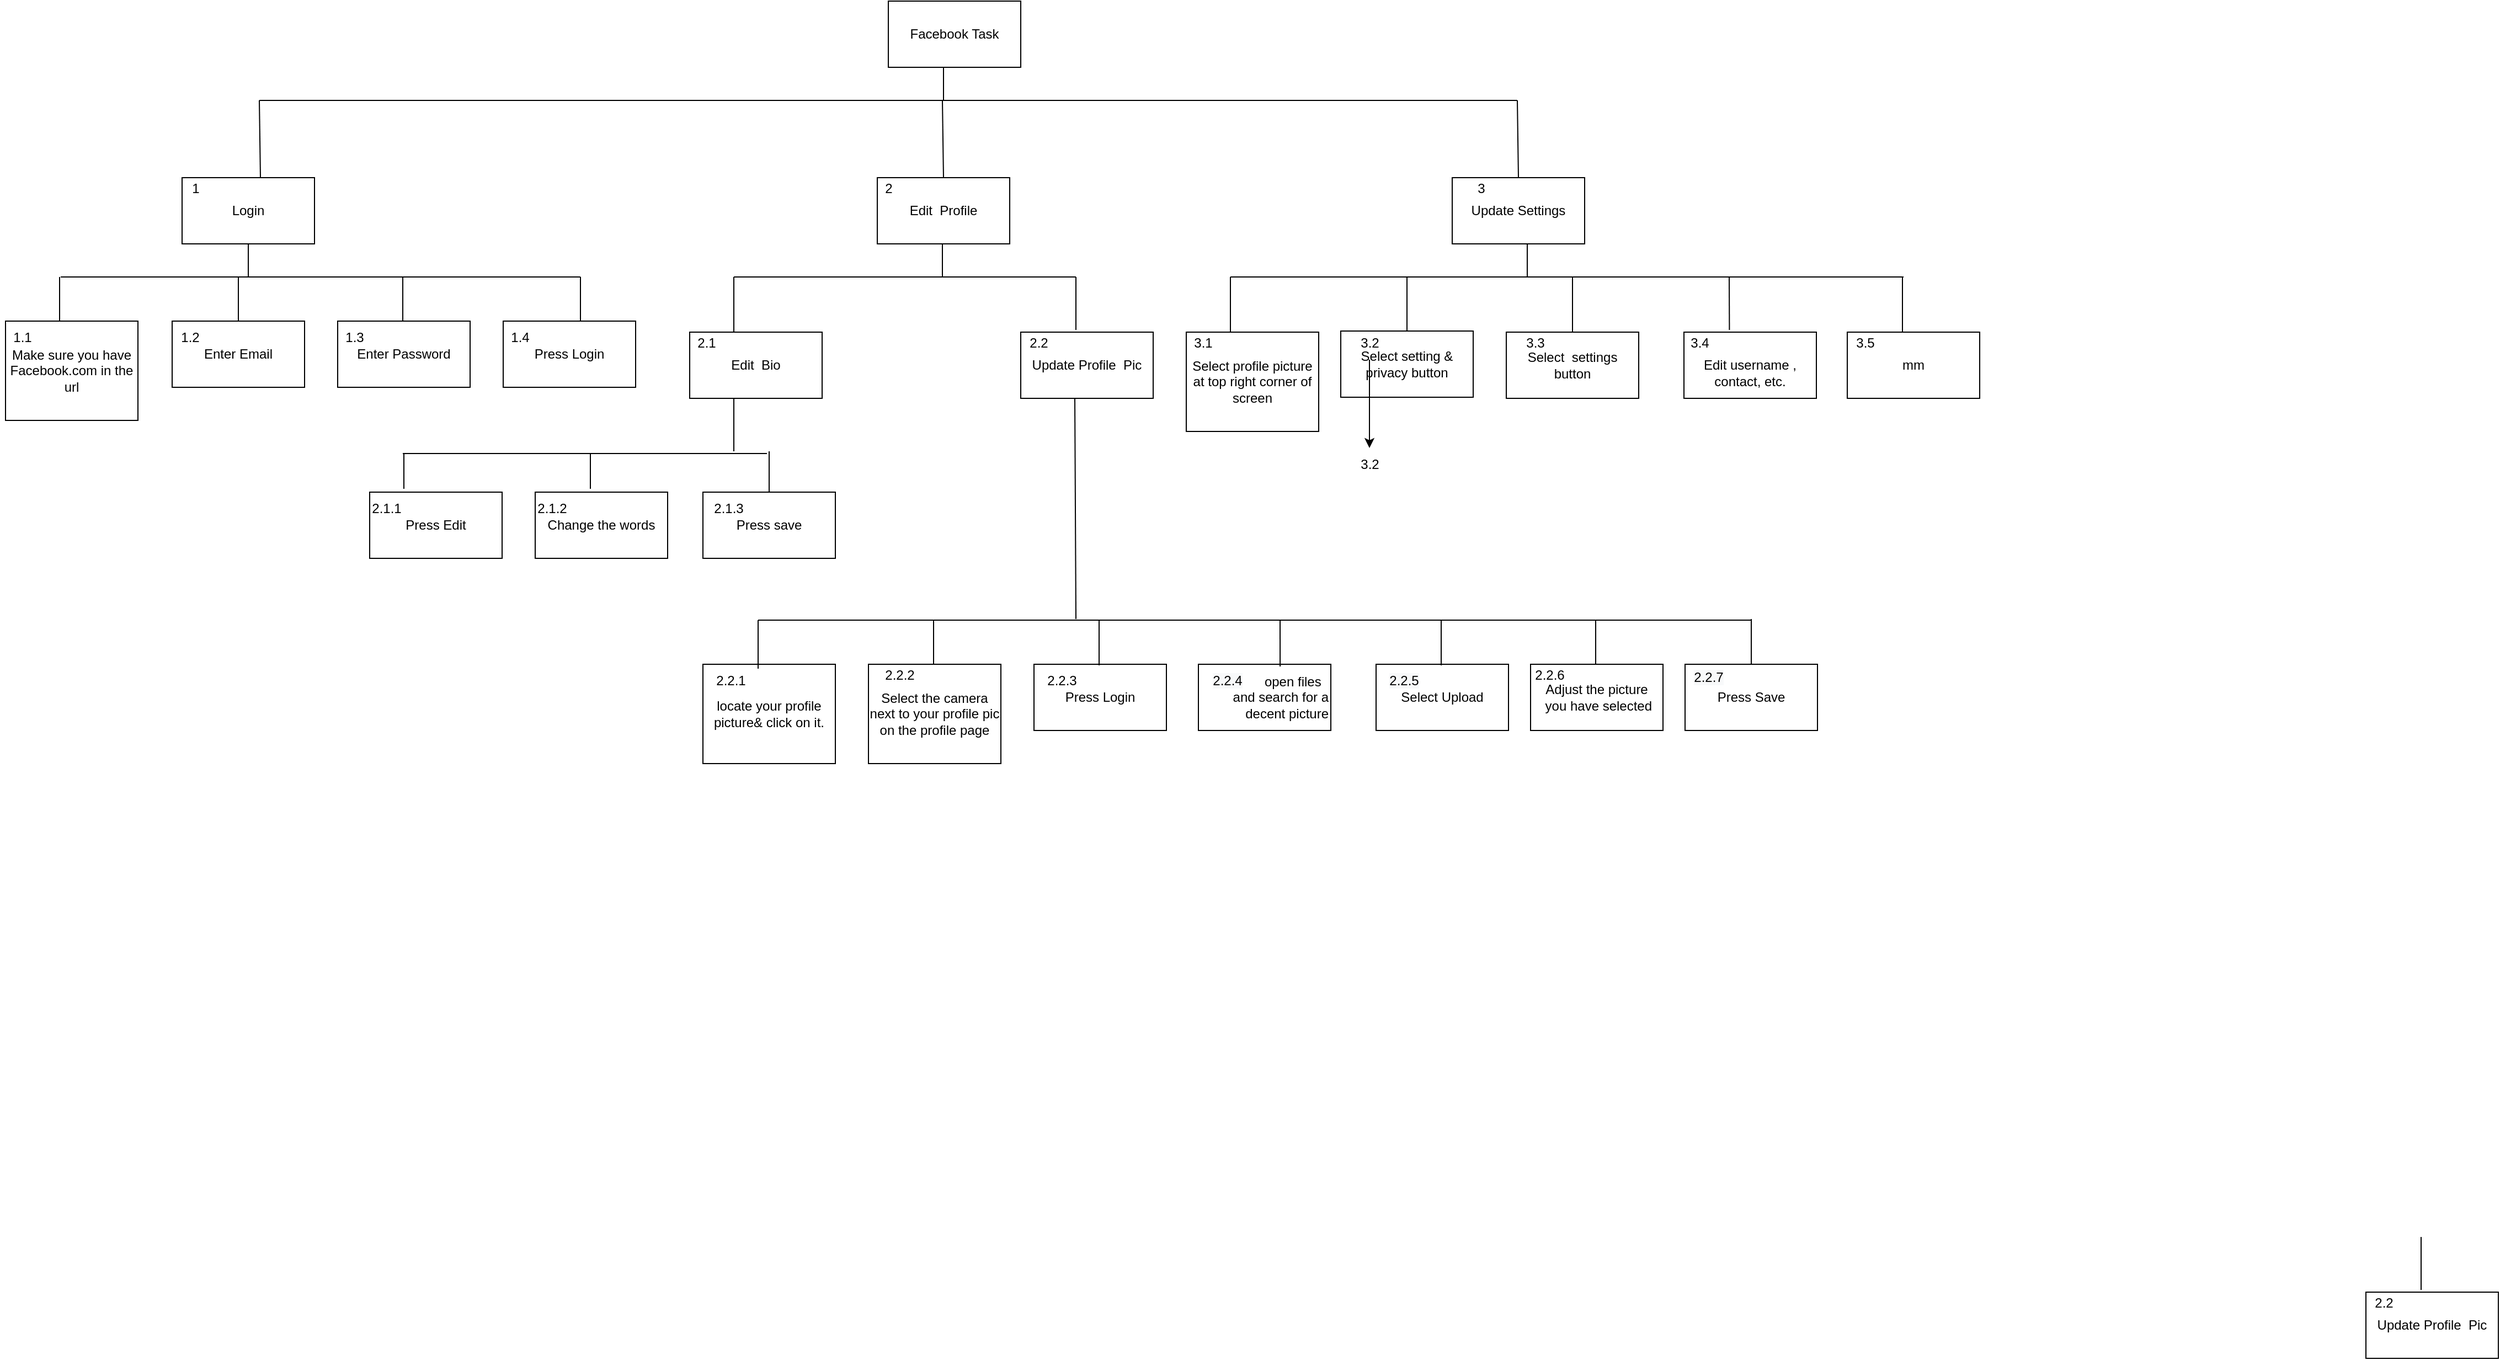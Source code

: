 <mxfile version="20.3.3" type="github"><diagram id="Eea63mSRXj5A_AZXG9gN" name="Page-1"><mxGraphModel dx="1747" dy="1586" grid="1" gridSize="10" guides="1" tooltips="1" connect="1" arrows="1" fold="1" page="1" pageScale="1" pageWidth="850" pageHeight="1100" math="0" shadow="0"><root><mxCell id="0"/><mxCell id="1" parent="0"/><mxCell id="N-fmSVUgaP3WKu6GnNpg-1" value="Edit &amp;nbsp;Profile" style="rounded=0;whiteSpace=wrap;html=1;" parent="1" vertex="1"><mxGeometry x="700" y="150" width="120" height="60" as="geometry"/></mxCell><mxCell id="N-fmSVUgaP3WKu6GnNpg-2" value="Login" style="rounded=0;whiteSpace=wrap;html=1;" parent="1" vertex="1"><mxGeometry x="70" y="150" width="120" height="60" as="geometry"/></mxCell><mxCell id="N-fmSVUgaP3WKu6GnNpg-4" value="Enter Email" style="rounded=0;whiteSpace=wrap;html=1;" parent="1" vertex="1"><mxGeometry x="61" y="280" width="120" height="60" as="geometry"/></mxCell><mxCell id="N-fmSVUgaP3WKu6GnNpg-5" value="Enter Password" style="rounded=0;whiteSpace=wrap;html=1;" parent="1" vertex="1"><mxGeometry x="211" y="280" width="120" height="60" as="geometry"/></mxCell><mxCell id="N-fmSVUgaP3WKu6GnNpg-6" value="Press Login" style="rounded=0;whiteSpace=wrap;html=1;" parent="1" vertex="1"><mxGeometry x="361" y="280" width="120" height="60" as="geometry"/></mxCell><mxCell id="N-fmSVUgaP3WKu6GnNpg-7" value="locate your profile picture&amp;amp; click on it." style="rounded=0;whiteSpace=wrap;html=1;" parent="1" vertex="1"><mxGeometry x="542" y="591" width="120" height="90" as="geometry"/></mxCell><mxCell id="N-fmSVUgaP3WKu6GnNpg-8" value="Select the camera next to your profile pic on the profile page" style="rounded=0;whiteSpace=wrap;html=1;" parent="1" vertex="1"><mxGeometry x="692" y="591" width="120" height="90" as="geometry"/></mxCell><mxCell id="N-fmSVUgaP3WKu6GnNpg-9" value="Press Login" style="rounded=0;whiteSpace=wrap;html=1;" parent="1" vertex="1"><mxGeometry x="842" y="591" width="120" height="60" as="geometry"/></mxCell><mxCell id="N-fmSVUgaP3WKu6GnNpg-13" value="Facebook Task" style="rounded=0;whiteSpace=wrap;html=1;" parent="1" vertex="1"><mxGeometry x="710" y="-10" width="120" height="60" as="geometry"/></mxCell><mxCell id="N-fmSVUgaP3WKu6GnNpg-15" value="Edit &amp;nbsp;Bio" style="rounded=0;whiteSpace=wrap;html=1;" parent="1" vertex="1"><mxGeometry x="530" y="290" width="120" height="60" as="geometry"/></mxCell><mxCell id="N-fmSVUgaP3WKu6GnNpg-17" value="Update Profile &amp;nbsp;Pic" style="rounded=0;whiteSpace=wrap;html=1;" parent="1" vertex="1"><mxGeometry x="830" y="290" width="120" height="60" as="geometry"/></mxCell><mxCell id="N-fmSVUgaP3WKu6GnNpg-19" value="Press Edit" style="rounded=0;whiteSpace=wrap;html=1;" parent="1" vertex="1"><mxGeometry x="240" y="435" width="120" height="60" as="geometry"/></mxCell><mxCell id="N-fmSVUgaP3WKu6GnNpg-20" value="Change the words" style="rounded=0;whiteSpace=wrap;html=1;" parent="1" vertex="1"><mxGeometry x="390" y="435" width="120" height="60" as="geometry"/></mxCell><mxCell id="N-fmSVUgaP3WKu6GnNpg-21" value="Press save" style="rounded=0;whiteSpace=wrap;html=1;" parent="1" vertex="1"><mxGeometry x="542" y="435" width="120" height="60" as="geometry"/></mxCell><mxCell id="N-fmSVUgaP3WKu6GnNpg-22" value="1&lt;span style=&quot;caret-color: rgba(0, 0, 0, 0); color: rgba(0, 0, 0, 0); font-family: monospace; font-size: 0px; text-align: start;&quot;&gt;%3CmxGraphModel%3E%3Croot%3E%3CmxCell%20id%3D%220%22%2F%3E%3CmxCell%20id%3D%221%22%20parent%3D%220%22%2F%3E%3CmxCell%20id%3D%222%22%20value%3D%22Text%22%20style%3D%22text%3Bhtml%3D1%3Balign%3Dcenter%3BverticalAlign%3Dmiddle%3Bresizable%3D0%3Bpoints%3D%5B%5D%3Bautosize%3D1%3BstrokeColor%3Dnone%3BfillColor%3Dnone%3B%22%20vertex%3D%221%22%20parent%3D%221%22%3E%3CmxGeometry%20x%3D%22580%22%20y%3D%22150%22%20width%3D%2240%22%20height%3D%2220%22%20as%3D%22geometry%22%2F%3E%3C%2FmxCell%3E%3C%2Froot%3E%3C%2FmxGraphModel%3E&lt;/span&gt;" style="text;html=1;align=center;verticalAlign=middle;resizable=0;points=[];autosize=1;strokeColor=none;fillColor=none;" parent="1" vertex="1"><mxGeometry x="67" y="145" width="30" height="30" as="geometry"/></mxCell><mxCell id="N-fmSVUgaP3WKu6GnNpg-23" value="2" style="text;html=1;align=center;verticalAlign=middle;resizable=0;points=[];autosize=1;strokeColor=none;fillColor=none;" parent="1" vertex="1"><mxGeometry x="695" y="145" width="30" height="30" as="geometry"/></mxCell><mxCell id="N-fmSVUgaP3WKu6GnNpg-24" value="2.1" style="text;html=1;align=center;verticalAlign=middle;resizable=0;points=[];autosize=1;strokeColor=none;fillColor=none;" parent="1" vertex="1"><mxGeometry x="520" y="285" width="50" height="30" as="geometry"/></mxCell><mxCell id="N-fmSVUgaP3WKu6GnNpg-25" value="2.2" style="text;html=1;align=center;verticalAlign=middle;resizable=0;points=[];autosize=1;strokeColor=none;fillColor=none;" parent="1" vertex="1"><mxGeometry x="821" y="285" width="50" height="30" as="geometry"/></mxCell><mxCell id="N-fmSVUgaP3WKu6GnNpg-28" value="1.2" style="text;html=1;align=center;verticalAlign=middle;resizable=0;points=[];autosize=1;strokeColor=none;fillColor=none;" parent="1" vertex="1"><mxGeometry x="57" y="280" width="40" height="30" as="geometry"/></mxCell><mxCell id="N-fmSVUgaP3WKu6GnNpg-29" value="1.3&lt;span style=&quot;caret-color: rgba(0, 0, 0, 0); color: rgba(0, 0, 0, 0); font-family: monospace; font-size: 0px; text-align: start;&quot;&gt;3CmxGraphModel%3E%3Croot%3E%3CmxCell%20id%3D%220%22%2F%3E%3CmxCell%20id%3D%221%22%20parent%3D%220%22%2F%3E%3CmxCell%20id%3D%222%22%20value%3D%22Text%22%20style%3D%22text%3Bhtml%3D1%3Balign%3Dcenter%3BverticalAlign%3Dmiddle%3Bresizable%3D0%3Bpoints%3D%5B%5D%3Bautosize%3D1%3BstrokeColor%3Dnone%3BfillColor%3Dnone%3B%22%20vertex%3D%221%22%20parent%3D%221%22%3E%3CmxGeometry%20x%3D%22580%22%20y%3D%22150%22%20width%3D%2240%22%20height%3D%2220%22%20as%3D%22geometry%22%2F%3E%3C%2FmxCell%3E%3C%2Froot%3E%3C%2FmxGraphModel%3E.23&lt;/span&gt;" style="text;html=1;align=center;verticalAlign=middle;resizable=0;points=[];autosize=1;strokeColor=none;fillColor=none;" parent="1" vertex="1"><mxGeometry x="206" y="280" width="40" height="30" as="geometry"/></mxCell><mxCell id="N-fmSVUgaP3WKu6GnNpg-30" value="1.4" style="text;html=1;align=center;verticalAlign=middle;resizable=0;points=[];autosize=1;strokeColor=none;fillColor=none;" parent="1" vertex="1"><mxGeometry x="356" y="280" width="40" height="30" as="geometry"/></mxCell><mxCell id="N-fmSVUgaP3WKu6GnNpg-31" value="2.1.1" style="text;html=1;align=center;verticalAlign=middle;resizable=0;points=[];autosize=1;strokeColor=none;fillColor=none;" parent="1" vertex="1"><mxGeometry x="230" y="435" width="50" height="30" as="geometry"/></mxCell><mxCell id="N-fmSVUgaP3WKu6GnNpg-32" value="2.1.2" style="text;html=1;align=center;verticalAlign=middle;resizable=0;points=[];autosize=1;strokeColor=none;fillColor=none;" parent="1" vertex="1"><mxGeometry x="380" y="435" width="50" height="30" as="geometry"/></mxCell><mxCell id="N-fmSVUgaP3WKu6GnNpg-34" value="2.2.1" style="text;html=1;align=center;verticalAlign=middle;resizable=0;points=[];autosize=1;strokeColor=none;fillColor=none;" parent="1" vertex="1"><mxGeometry x="542" y="591" width="50" height="30" as="geometry"/></mxCell><mxCell id="N-fmSVUgaP3WKu6GnNpg-36" value="2.2.3" style="text;html=1;align=center;verticalAlign=middle;resizable=0;points=[];autosize=1;strokeColor=none;fillColor=none;" parent="1" vertex="1"><mxGeometry x="842" y="591" width="50" height="30" as="geometry"/></mxCell><mxCell id="N-fmSVUgaP3WKu6GnNpg-40" value="&lt;br&gt;&lt;br&gt;&lt;br&gt;&lt;br&gt;&lt;br&gt;&lt;br&gt;&lt;br&gt;&lt;br&gt;" style="endArrow=none;html=1;rounded=0;" parent="1" edge="1"><mxGeometry width="50" height="50" relative="1" as="geometry"><mxPoint x="760" y="80" as="sourcePoint"/><mxPoint x="760" y="50" as="targetPoint"/><Array as="points"><mxPoint x="760" y="80"/></Array></mxGeometry></mxCell><mxCell id="N-fmSVUgaP3WKu6GnNpg-47" value="" style="endArrow=none;html=1;rounded=0;" parent="1" edge="1"><mxGeometry width="50" height="50" relative="1" as="geometry"><mxPoint x="-40" y="240" as="sourcePoint"/><mxPoint x="431" y="240" as="targetPoint"/></mxGeometry></mxCell><mxCell id="N-fmSVUgaP3WKu6GnNpg-57" value="" style="endArrow=none;html=1;rounded=0;" parent="1" edge="1"><mxGeometry width="50" height="50" relative="1" as="geometry"><mxPoint x="570" y="240" as="sourcePoint"/><mxPoint x="880" y="240" as="targetPoint"/></mxGeometry></mxCell><mxCell id="N-fmSVUgaP3WKu6GnNpg-59" value="" style="endArrow=none;html=1;rounded=0;startArrow=none;" parent="1" source="N-fmSVUgaP3WKu6GnNpg-79" edge="1"><mxGeometry width="50" height="50" relative="1" as="geometry"><mxPoint x="270" y="400" as="sourcePoint"/><mxPoint x="580" y="400" as="targetPoint"/></mxGeometry></mxCell><mxCell id="N-fmSVUgaP3WKu6GnNpg-60" value="" style="endArrow=none;html=1;rounded=0;" parent="1" edge="1"><mxGeometry width="50" height="50" relative="1" as="geometry"><mxPoint x="592" y="551" as="sourcePoint"/><mxPoint x="1492" y="551" as="targetPoint"/></mxGeometry></mxCell><mxCell id="N-fmSVUgaP3WKu6GnNpg-61" value="" style="endArrow=none;html=1;rounded=0;" parent="1" edge="1"><mxGeometry width="50" height="50" relative="1" as="geometry"><mxPoint x="121" y="280" as="sourcePoint"/><mxPoint x="121" y="240" as="targetPoint"/></mxGeometry></mxCell><mxCell id="N-fmSVUgaP3WKu6GnNpg-62" value="" style="endArrow=none;html=1;rounded=0;" parent="1" edge="1"><mxGeometry width="50" height="50" relative="1" as="geometry"><mxPoint x="431" y="240" as="sourcePoint"/><mxPoint x="431" y="280" as="targetPoint"/></mxGeometry></mxCell><mxCell id="N-fmSVUgaP3WKu6GnNpg-65" value="" style="endArrow=none;html=1;rounded=0;" parent="1" edge="1"><mxGeometry width="50" height="50" relative="1" as="geometry"><mxPoint x="270" y="240" as="sourcePoint"/><mxPoint x="270" y="280" as="targetPoint"/></mxGeometry></mxCell><mxCell id="N-fmSVUgaP3WKu6GnNpg-71" value="" style="endArrow=none;html=1;rounded=0;exitX=1;exitY=-0.1;exitDx=0;exitDy=0;exitPerimeter=0;" parent="1" edge="1"><mxGeometry width="50" height="50" relative="1" as="geometry"><mxPoint x="271" y="432" as="sourcePoint"/><mxPoint x="271" y="400" as="targetPoint"/></mxGeometry></mxCell><mxCell id="N-fmSVUgaP3WKu6GnNpg-76" value="" style="endArrow=none;html=1;rounded=0;exitX=1;exitY=-0.1;exitDx=0;exitDy=0;exitPerimeter=0;" parent="1" edge="1"><mxGeometry width="50" height="50" relative="1" as="geometry"><mxPoint x="440" y="432" as="sourcePoint"/><mxPoint x="440" y="400" as="targetPoint"/></mxGeometry></mxCell><mxCell id="N-fmSVUgaP3WKu6GnNpg-78" value="" style="endArrow=none;html=1;rounded=0;entryX=1.05;entryY=0.25;entryDx=0;entryDy=0;entryPerimeter=0;exitX=0.5;exitY=0;exitDx=0;exitDy=0;" parent="1" source="N-fmSVUgaP3WKu6GnNpg-21" target="N-fmSVUgaP3WKu6GnNpg-79" edge="1"><mxGeometry width="50" height="50" relative="1" as="geometry"><mxPoint x="600" y="429" as="sourcePoint"/><mxPoint x="600" y="403" as="targetPoint"/></mxGeometry></mxCell><mxCell id="N-fmSVUgaP3WKu6GnNpg-79" value="" style="line;strokeWidth=1;fillColor=none;align=left;verticalAlign=middle;spacingTop=-1;spacingLeft=3;spacingRight=3;rotatable=0;labelPosition=right;points=[];portConstraint=eastwest;strokeColor=inherit;" parent="1" vertex="1"><mxGeometry x="560" y="396" width="40" height="8" as="geometry"/></mxCell><mxCell id="N-fmSVUgaP3WKu6GnNpg-80" value="" style="endArrow=none;html=1;rounded=0;" parent="1" target="N-fmSVUgaP3WKu6GnNpg-79" edge="1"><mxGeometry width="50" height="50" relative="1" as="geometry"><mxPoint x="270" y="400" as="sourcePoint"/><mxPoint x="580" y="400" as="targetPoint"/></mxGeometry></mxCell><mxCell id="N-fmSVUgaP3WKu6GnNpg-82" value="" style="endArrow=none;html=1;rounded=0;" parent="1" edge="1"><mxGeometry width="50" height="50" relative="1" as="geometry"><mxPoint x="570" y="240" as="sourcePoint"/><mxPoint x="570" y="290" as="targetPoint"/></mxGeometry></mxCell><mxCell id="N-fmSVUgaP3WKu6GnNpg-83" value="" style="endArrow=none;html=1;rounded=0;entryX=0.5;entryY=1;entryDx=0;entryDy=0;" parent="1" target="N-fmSVUgaP3WKu6GnNpg-2" edge="1"><mxGeometry width="50" height="50" relative="1" as="geometry"><mxPoint x="130" y="240" as="sourcePoint"/><mxPoint x="310" y="210" as="targetPoint"/></mxGeometry></mxCell><mxCell id="N-fmSVUgaP3WKu6GnNpg-85" value="" style="endArrow=none;html=1;rounded=0;entryX=1.18;entryY=0.1;entryDx=0;entryDy=0;entryPerimeter=0;" parent="1" target="N-fmSVUgaP3WKu6GnNpg-25" edge="1"><mxGeometry width="50" height="50" relative="1" as="geometry"><mxPoint x="880" y="240" as="sourcePoint"/><mxPoint x="330" y="320" as="targetPoint"/></mxGeometry></mxCell><mxCell id="N-fmSVUgaP3WKu6GnNpg-86" value="" style="endArrow=none;html=1;rounded=0;entryX=0.5;entryY=1;entryDx=0;entryDy=0;" parent="1" edge="1"><mxGeometry width="50" height="50" relative="1" as="geometry"><mxPoint x="759" y="240" as="sourcePoint"/><mxPoint x="759" y="210" as="targetPoint"/></mxGeometry></mxCell><mxCell id="N-fmSVUgaP3WKu6GnNpg-87" value="" style="endArrow=none;html=1;rounded=0;entryX=1.18;entryY=0.1;entryDx=0;entryDy=0;entryPerimeter=0;" parent="1" edge="1"><mxGeometry width="50" height="50" relative="1" as="geometry"><mxPoint x="592" y="551" as="sourcePoint"/><mxPoint x="592" y="595" as="targetPoint"/></mxGeometry></mxCell><mxCell id="N-fmSVUgaP3WKu6GnNpg-88" value="" style="endArrow=none;html=1;rounded=0;entryX=1.18;entryY=0.1;entryDx=0;entryDy=0;entryPerimeter=0;" parent="1" edge="1"><mxGeometry width="50" height="50" relative="1" as="geometry"><mxPoint x="901" y="551" as="sourcePoint"/><mxPoint x="901" y="592" as="targetPoint"/></mxGeometry></mxCell><mxCell id="N-fmSVUgaP3WKu6GnNpg-89" value="" style="endArrow=none;html=1;rounded=0;entryX=1.18;entryY=0.1;entryDx=0;entryDy=0;entryPerimeter=0;" parent="1" edge="1"><mxGeometry width="50" height="50" relative="1" as="geometry"><mxPoint x="570" y="350" as="sourcePoint"/><mxPoint x="570" y="398" as="targetPoint"/></mxGeometry></mxCell><mxCell id="N-fmSVUgaP3WKu6GnNpg-92" value="2.1.3" style="text;html=1;align=center;verticalAlign=middle;resizable=0;points=[];autosize=1;strokeColor=none;fillColor=none;" parent="1" vertex="1"><mxGeometry x="540" y="435" width="50" height="30" as="geometry"/></mxCell><mxCell id="N-fmSVUgaP3WKu6GnNpg-98" value="" style="endArrow=none;html=1;rounded=0;" parent="1" edge="1"><mxGeometry width="50" height="50" relative="1" as="geometry"><mxPoint x="880" y="550" as="sourcePoint"/><mxPoint x="879" y="350" as="targetPoint"/></mxGeometry></mxCell><mxCell id="N-fmSVUgaP3WKu6GnNpg-99" value="open files &amp;nbsp;&lt;br&gt;and search for a decent picture" style="rounded=0;whiteSpace=wrap;html=1;align=right;" parent="1" vertex="1"><mxGeometry x="991" y="591" width="120" height="60" as="geometry"/></mxCell><mxCell id="N-fmSVUgaP3WKu6GnNpg-100" value="Select Upload" style="rounded=0;whiteSpace=wrap;html=1;" parent="1" vertex="1"><mxGeometry x="1152" y="591" width="120" height="60" as="geometry"/></mxCell><mxCell id="N-fmSVUgaP3WKu6GnNpg-101" value="2.2.2" style="text;html=1;align=center;verticalAlign=middle;resizable=0;points=[];autosize=1;strokeColor=none;fillColor=none;" parent="1" vertex="1"><mxGeometry x="695" y="586" width="50" height="30" as="geometry"/></mxCell><mxCell id="N-fmSVUgaP3WKu6GnNpg-102" value="&lt;span style=&quot;caret-color: rgb(0, 0, 0); color: rgb(0, 0, 0); font-family: Helvetica; font-size: 12px; font-style: normal; font-variant-caps: normal; font-weight: 400; letter-spacing: normal; text-align: center; text-indent: 0px; text-transform: none; word-spacing: 0px; -webkit-text-stroke-width: 0px; background-color: rgb(248, 249, 250); text-decoration: none; float: none; display: inline !important;&quot;&gt;2.2.4&lt;/span&gt;" style="text;html=1;align=center;verticalAlign=middle;resizable=0;points=[];autosize=1;strokeColor=none;fillColor=none;" parent="1" vertex="1"><mxGeometry x="992" y="591" width="50" height="30" as="geometry"/></mxCell><mxCell id="N-fmSVUgaP3WKu6GnNpg-104" value="Adjust the picture &amp;nbsp;you have selected" style="rounded=0;whiteSpace=wrap;html=1;" parent="1" vertex="1"><mxGeometry x="1292" y="591" width="120" height="60" as="geometry"/></mxCell><mxCell id="N-fmSVUgaP3WKu6GnNpg-105" value="Press Save" style="rounded=0;whiteSpace=wrap;html=1;" parent="1" vertex="1"><mxGeometry x="1432" y="591" width="120" height="60" as="geometry"/></mxCell><mxCell id="N-fmSVUgaP3WKu6GnNpg-106" value="" style="endArrow=none;html=1;rounded=0;entryX=0.5;entryY=0;entryDx=0;entryDy=0;" parent="1" target="N-fmSVUgaP3WKu6GnNpg-105" edge="1"><mxGeometry width="50" height="50" relative="1" as="geometry"><mxPoint x="1492" y="550" as="sourcePoint"/><mxPoint x="1492" y="581" as="targetPoint"/></mxGeometry></mxCell><mxCell id="N-fmSVUgaP3WKu6GnNpg-107" value="" style="endArrow=none;html=1;rounded=0;entryX=0.617;entryY=0.033;entryDx=0;entryDy=0;entryPerimeter=0;" parent="1" target="N-fmSVUgaP3WKu6GnNpg-99" edge="1"><mxGeometry width="50" height="50" relative="1" as="geometry"><mxPoint x="1065" y="551" as="sourcePoint"/><mxPoint x="1065" y="581" as="targetPoint"/></mxGeometry></mxCell><mxCell id="N-fmSVUgaP3WKu6GnNpg-108" value="" style="endArrow=none;html=1;rounded=0;entryX=1.18;entryY=0.1;entryDx=0;entryDy=0;entryPerimeter=0;" parent="1" edge="1"><mxGeometry width="50" height="50" relative="1" as="geometry"><mxPoint x="751" y="551" as="sourcePoint"/><mxPoint x="751" y="591" as="targetPoint"/></mxGeometry></mxCell><mxCell id="N-fmSVUgaP3WKu6GnNpg-109" value="" style="endArrow=none;html=1;rounded=0;entryX=1.18;entryY=0.1;entryDx=0;entryDy=0;entryPerimeter=0;" parent="1" edge="1"><mxGeometry width="50" height="50" relative="1" as="geometry"><mxPoint x="1211" y="551" as="sourcePoint"/><mxPoint x="1211" y="592" as="targetPoint"/></mxGeometry></mxCell><mxCell id="N-fmSVUgaP3WKu6GnNpg-110" value="" style="endArrow=none;html=1;rounded=0;entryX=1.18;entryY=0.1;entryDx=0;entryDy=0;entryPerimeter=0;" parent="1" edge="1"><mxGeometry width="50" height="50" relative="1" as="geometry"><mxPoint x="1351" y="551" as="sourcePoint"/><mxPoint x="1351" y="591" as="targetPoint"/></mxGeometry></mxCell><mxCell id="N-fmSVUgaP3WKu6GnNpg-112" value="&lt;span style=&quot;caret-color: rgb(0, 0, 0); color: rgb(0, 0, 0); font-family: Helvetica; font-size: 12px; font-style: normal; font-variant-caps: normal; font-weight: 400; letter-spacing: normal; text-align: center; text-indent: 0px; text-transform: none; word-spacing: 0px; -webkit-text-stroke-width: 0px; background-color: rgb(248, 249, 250); text-decoration: none; float: none; display: inline !important;&quot;&gt;2.2.5&lt;/span&gt;" style="text;html=1;align=center;verticalAlign=middle;resizable=0;points=[];autosize=1;strokeColor=none;fillColor=none;" parent="1" vertex="1"><mxGeometry x="1152" y="591" width="50" height="30" as="geometry"/></mxCell><mxCell id="N-fmSVUgaP3WKu6GnNpg-113" value="2.2.6" style="text;html=1;align=center;verticalAlign=middle;resizable=0;points=[];autosize=1;strokeColor=none;fillColor=none;" parent="1" vertex="1"><mxGeometry x="1284" y="586" width="50" height="30" as="geometry"/></mxCell><mxCell id="N-fmSVUgaP3WKu6GnNpg-114" value="&lt;span style=&quot;caret-color: rgb(0, 0, 0); color: rgb(0, 0, 0); font-family: Helvetica; font-size: 12px; font-style: normal; font-variant-caps: normal; font-weight: 400; letter-spacing: normal; text-align: center; text-indent: 0px; text-transform: none; word-spacing: 0px; -webkit-text-stroke-width: 0px; background-color: rgb(248, 249, 250); text-decoration: none; float: none; display: inline !important;&quot;&gt;2.2.7&lt;/span&gt;" style="text;html=1;align=center;verticalAlign=middle;resizable=0;points=[];autosize=1;strokeColor=none;fillColor=none;" parent="1" vertex="1"><mxGeometry x="1428" y="588" width="50" height="30" as="geometry"/></mxCell><mxCell id="N-fmSVUgaP3WKu6GnNpg-115" value="" style="endArrow=none;html=1;rounded=0;" parent="1" edge="1"><mxGeometry width="50" height="50" relative="1" as="geometry"><mxPoint x="140" y="80" as="sourcePoint"/><mxPoint x="1280" y="80" as="targetPoint"/></mxGeometry></mxCell><mxCell id="N-fmSVUgaP3WKu6GnNpg-116" value="Update Settings" style="rounded=0;whiteSpace=wrap;html=1;" parent="1" vertex="1"><mxGeometry x="1221" y="150" width="120" height="60" as="geometry"/></mxCell><mxCell id="N-fmSVUgaP3WKu6GnNpg-117" value="Select profile picture at top right corner of screen" style="rounded=0;whiteSpace=wrap;html=1;" parent="1" vertex="1"><mxGeometry x="980" y="290" width="120" height="90" as="geometry"/></mxCell><mxCell id="N-fmSVUgaP3WKu6GnNpg-118" value="Select &amp;nbsp;settings button" style="rounded=0;whiteSpace=wrap;html=1;" parent="1" vertex="1"><mxGeometry x="1270" y="290" width="120" height="60" as="geometry"/></mxCell><mxCell id="N-fmSVUgaP3WKu6GnNpg-119" value="3.1" style="text;html=1;align=center;verticalAlign=middle;resizable=0;points=[];autosize=1;strokeColor=none;fillColor=none;" parent="1" vertex="1"><mxGeometry x="975" y="285" width="40" height="30" as="geometry"/></mxCell><mxCell id="N-fmSVUgaP3WKu6GnNpg-120" value="3.3" style="text;html=1;align=center;verticalAlign=middle;resizable=0;points=[];autosize=1;strokeColor=none;fillColor=none;" parent="1" vertex="1"><mxGeometry x="1276" y="285" width="40" height="30" as="geometry"/></mxCell><mxCell id="N-fmSVUgaP3WKu6GnNpg-121" value="" style="endArrow=none;html=1;rounded=0;" parent="1" edge="1"><mxGeometry width="50" height="50" relative="1" as="geometry"><mxPoint x="1020" y="240" as="sourcePoint"/><mxPoint x="1630" y="240" as="targetPoint"/></mxGeometry></mxCell><mxCell id="N-fmSVUgaP3WKu6GnNpg-122" value="" style="endArrow=none;html=1;rounded=0;" parent="1" edge="1"><mxGeometry width="50" height="50" relative="1" as="geometry"><mxPoint x="1020" y="240" as="sourcePoint"/><mxPoint x="1020" y="290" as="targetPoint"/></mxGeometry></mxCell><mxCell id="N-fmSVUgaP3WKu6GnNpg-123" value="" style="endArrow=none;html=1;rounded=0;" parent="1" edge="1"><mxGeometry width="50" height="50" relative="1" as="geometry"><mxPoint x="1330" y="240" as="sourcePoint"/><mxPoint x="1330" y="290" as="targetPoint"/></mxGeometry></mxCell><mxCell id="N-fmSVUgaP3WKu6GnNpg-124" value="" style="endArrow=none;html=1;rounded=0;entryX=0.5;entryY=1;entryDx=0;entryDy=0;" parent="1" edge="1"><mxGeometry width="50" height="50" relative="1" as="geometry"><mxPoint x="1289" y="240" as="sourcePoint"/><mxPoint x="1289" y="210" as="targetPoint"/></mxGeometry></mxCell><mxCell id="N-fmSVUgaP3WKu6GnNpg-125" value="Select setting &amp;amp; privacy button" style="rounded=0;whiteSpace=wrap;html=1;" parent="1" vertex="1"><mxGeometry x="1120" y="289" width="120" height="60" as="geometry"/></mxCell><mxCell id="1BfrPgKPQd4ABLyu84ND-2" value="" style="edgeStyle=orthogonalEdgeStyle;rounded=0;orthogonalLoop=1;jettySize=auto;html=1;" parent="1" source="N-fmSVUgaP3WKu6GnNpg-126" target="1BfrPgKPQd4ABLyu84ND-1" edge="1"><mxGeometry relative="1" as="geometry"/></mxCell><mxCell id="N-fmSVUgaP3WKu6GnNpg-126" value="3.2" style="text;html=1;align=center;verticalAlign=middle;resizable=0;points=[];autosize=1;strokeColor=none;fillColor=none;" parent="1" vertex="1"><mxGeometry x="1126" y="285" width="40" height="30" as="geometry"/></mxCell><mxCell id="N-fmSVUgaP3WKu6GnNpg-127" value="" style="endArrow=none;html=1;rounded=0;entryX=0.5;entryY=0;entryDx=0;entryDy=0;" parent="1" target="N-fmSVUgaP3WKu6GnNpg-125" edge="1"><mxGeometry width="50" height="50" relative="1" as="geometry"><mxPoint x="1180" y="240" as="sourcePoint"/><mxPoint x="630" y="320" as="targetPoint"/></mxGeometry></mxCell><mxCell id="N-fmSVUgaP3WKu6GnNpg-128" value="&lt;br&gt;Edit username , contact, etc." style="rounded=0;whiteSpace=wrap;html=1;" parent="1" vertex="1"><mxGeometry x="1431" y="290" width="120" height="60" as="geometry"/></mxCell><mxCell id="N-fmSVUgaP3WKu6GnNpg-129" value="3.4" style="text;html=1;align=center;verticalAlign=middle;resizable=0;points=[];autosize=1;strokeColor=none;fillColor=none;" parent="1" vertex="1"><mxGeometry x="1425" y="285" width="40" height="30" as="geometry"/></mxCell><mxCell id="N-fmSVUgaP3WKu6GnNpg-130" value="" style="endArrow=none;html=1;rounded=0;entryX=1.18;entryY=0.1;entryDx=0;entryDy=0;entryPerimeter=0;" parent="1" target="N-fmSVUgaP3WKu6GnNpg-129" edge="1"><mxGeometry width="50" height="50" relative="1" as="geometry"><mxPoint x="1472" y="240" as="sourcePoint"/><mxPoint x="929" y="320" as="targetPoint"/></mxGeometry></mxCell><mxCell id="N-fmSVUgaP3WKu6GnNpg-131" value="mm" style="rounded=0;whiteSpace=wrap;html=1;" parent="1" vertex="1"><mxGeometry x="1579" y="290" width="120" height="60" as="geometry"/></mxCell><mxCell id="N-fmSVUgaP3WKu6GnNpg-132" value="3.5" style="text;html=1;align=center;verticalAlign=middle;resizable=0;points=[];autosize=1;strokeColor=none;fillColor=none;" parent="1" vertex="1"><mxGeometry x="1575" y="285" width="40" height="30" as="geometry"/></mxCell><mxCell id="N-fmSVUgaP3WKu6GnNpg-133" value="" style="endArrow=none;html=1;rounded=0;" parent="1" edge="1"><mxGeometry width="50" height="50" relative="1" as="geometry"><mxPoint x="1629" y="240" as="sourcePoint"/><mxPoint x="1629" y="290" as="targetPoint"/></mxGeometry></mxCell><mxCell id="N-fmSVUgaP3WKu6GnNpg-134" value="Make sure you have Facebook.com in the url" style="rounded=0;whiteSpace=wrap;html=1;" parent="1" vertex="1"><mxGeometry x="-90" y="280" width="120" height="90" as="geometry"/></mxCell><mxCell id="N-fmSVUgaP3WKu6GnNpg-135" value="1.1" style="text;html=1;align=center;verticalAlign=middle;resizable=0;points=[];autosize=1;strokeColor=none;fillColor=none;" parent="1" vertex="1"><mxGeometry x="-95" y="280" width="40" height="30" as="geometry"/></mxCell><mxCell id="N-fmSVUgaP3WKu6GnNpg-136" value="" style="endArrow=none;html=1;rounded=0;" parent="1" edge="1"><mxGeometry width="50" height="50" relative="1" as="geometry"><mxPoint x="-41" y="240" as="sourcePoint"/><mxPoint x="-41" y="280" as="targetPoint"/></mxGeometry></mxCell><mxCell id="N-fmSVUgaP3WKu6GnNpg-137" value="Update Profile &amp;nbsp;Pic" style="rounded=0;whiteSpace=wrap;html=1;" parent="1" vertex="1"><mxGeometry x="2049" y="1160" width="120" height="60" as="geometry"/></mxCell><mxCell id="N-fmSVUgaP3WKu6GnNpg-138" value="2.2" style="text;html=1;align=center;verticalAlign=middle;resizable=0;points=[];autosize=1;strokeColor=none;fillColor=none;" parent="1" vertex="1"><mxGeometry x="2040" y="1155" width="50" height="30" as="geometry"/></mxCell><mxCell id="N-fmSVUgaP3WKu6GnNpg-139" value="" style="endArrow=none;html=1;rounded=0;entryX=1.18;entryY=0.1;entryDx=0;entryDy=0;entryPerimeter=0;" parent="1" target="N-fmSVUgaP3WKu6GnNpg-138" edge="1"><mxGeometry width="50" height="50" relative="1" as="geometry"><mxPoint x="2099" y="1110" as="sourcePoint"/><mxPoint x="1549" y="1190" as="targetPoint"/></mxGeometry></mxCell><mxCell id="N-fmSVUgaP3WKu6GnNpg-140" value="3" style="text;html=1;align=center;verticalAlign=middle;resizable=0;points=[];autosize=1;strokeColor=none;fillColor=none;" parent="1" vertex="1"><mxGeometry x="1232" y="145" width="30" height="30" as="geometry"/></mxCell><mxCell id="N-fmSVUgaP3WKu6GnNpg-144" value="" style="endArrow=none;html=1;rounded=0;entryX=0.5;entryY=0;entryDx=0;entryDy=0;" parent="1" target="N-fmSVUgaP3WKu6GnNpg-116" edge="1"><mxGeometry width="50" height="50" relative="1" as="geometry"><mxPoint x="1280" y="80" as="sourcePoint"/><mxPoint x="1280" y="130" as="targetPoint"/></mxGeometry></mxCell><mxCell id="N-fmSVUgaP3WKu6GnNpg-145" value="" style="endArrow=none;html=1;rounded=0;entryX=0.5;entryY=0;entryDx=0;entryDy=0;" parent="1" edge="1"><mxGeometry width="50" height="50" relative="1" as="geometry"><mxPoint x="140" y="80" as="sourcePoint"/><mxPoint x="141" y="150" as="targetPoint"/></mxGeometry></mxCell><mxCell id="N-fmSVUgaP3WKu6GnNpg-146" value="" style="endArrow=none;html=1;rounded=0;entryX=0.5;entryY=0;entryDx=0;entryDy=0;" parent="1" edge="1"><mxGeometry width="50" height="50" relative="1" as="geometry"><mxPoint x="759" y="80" as="sourcePoint"/><mxPoint x="760" y="150" as="targetPoint"/></mxGeometry></mxCell><mxCell id="1BfrPgKPQd4ABLyu84ND-1" value="3.2" style="text;html=1;align=center;verticalAlign=middle;resizable=0;points=[];autosize=1;strokeColor=none;fillColor=none;" parent="1" vertex="1"><mxGeometry x="1126" y="395" width="40" height="30" as="geometry"/></mxCell></root></mxGraphModel></diagram></mxfile>
